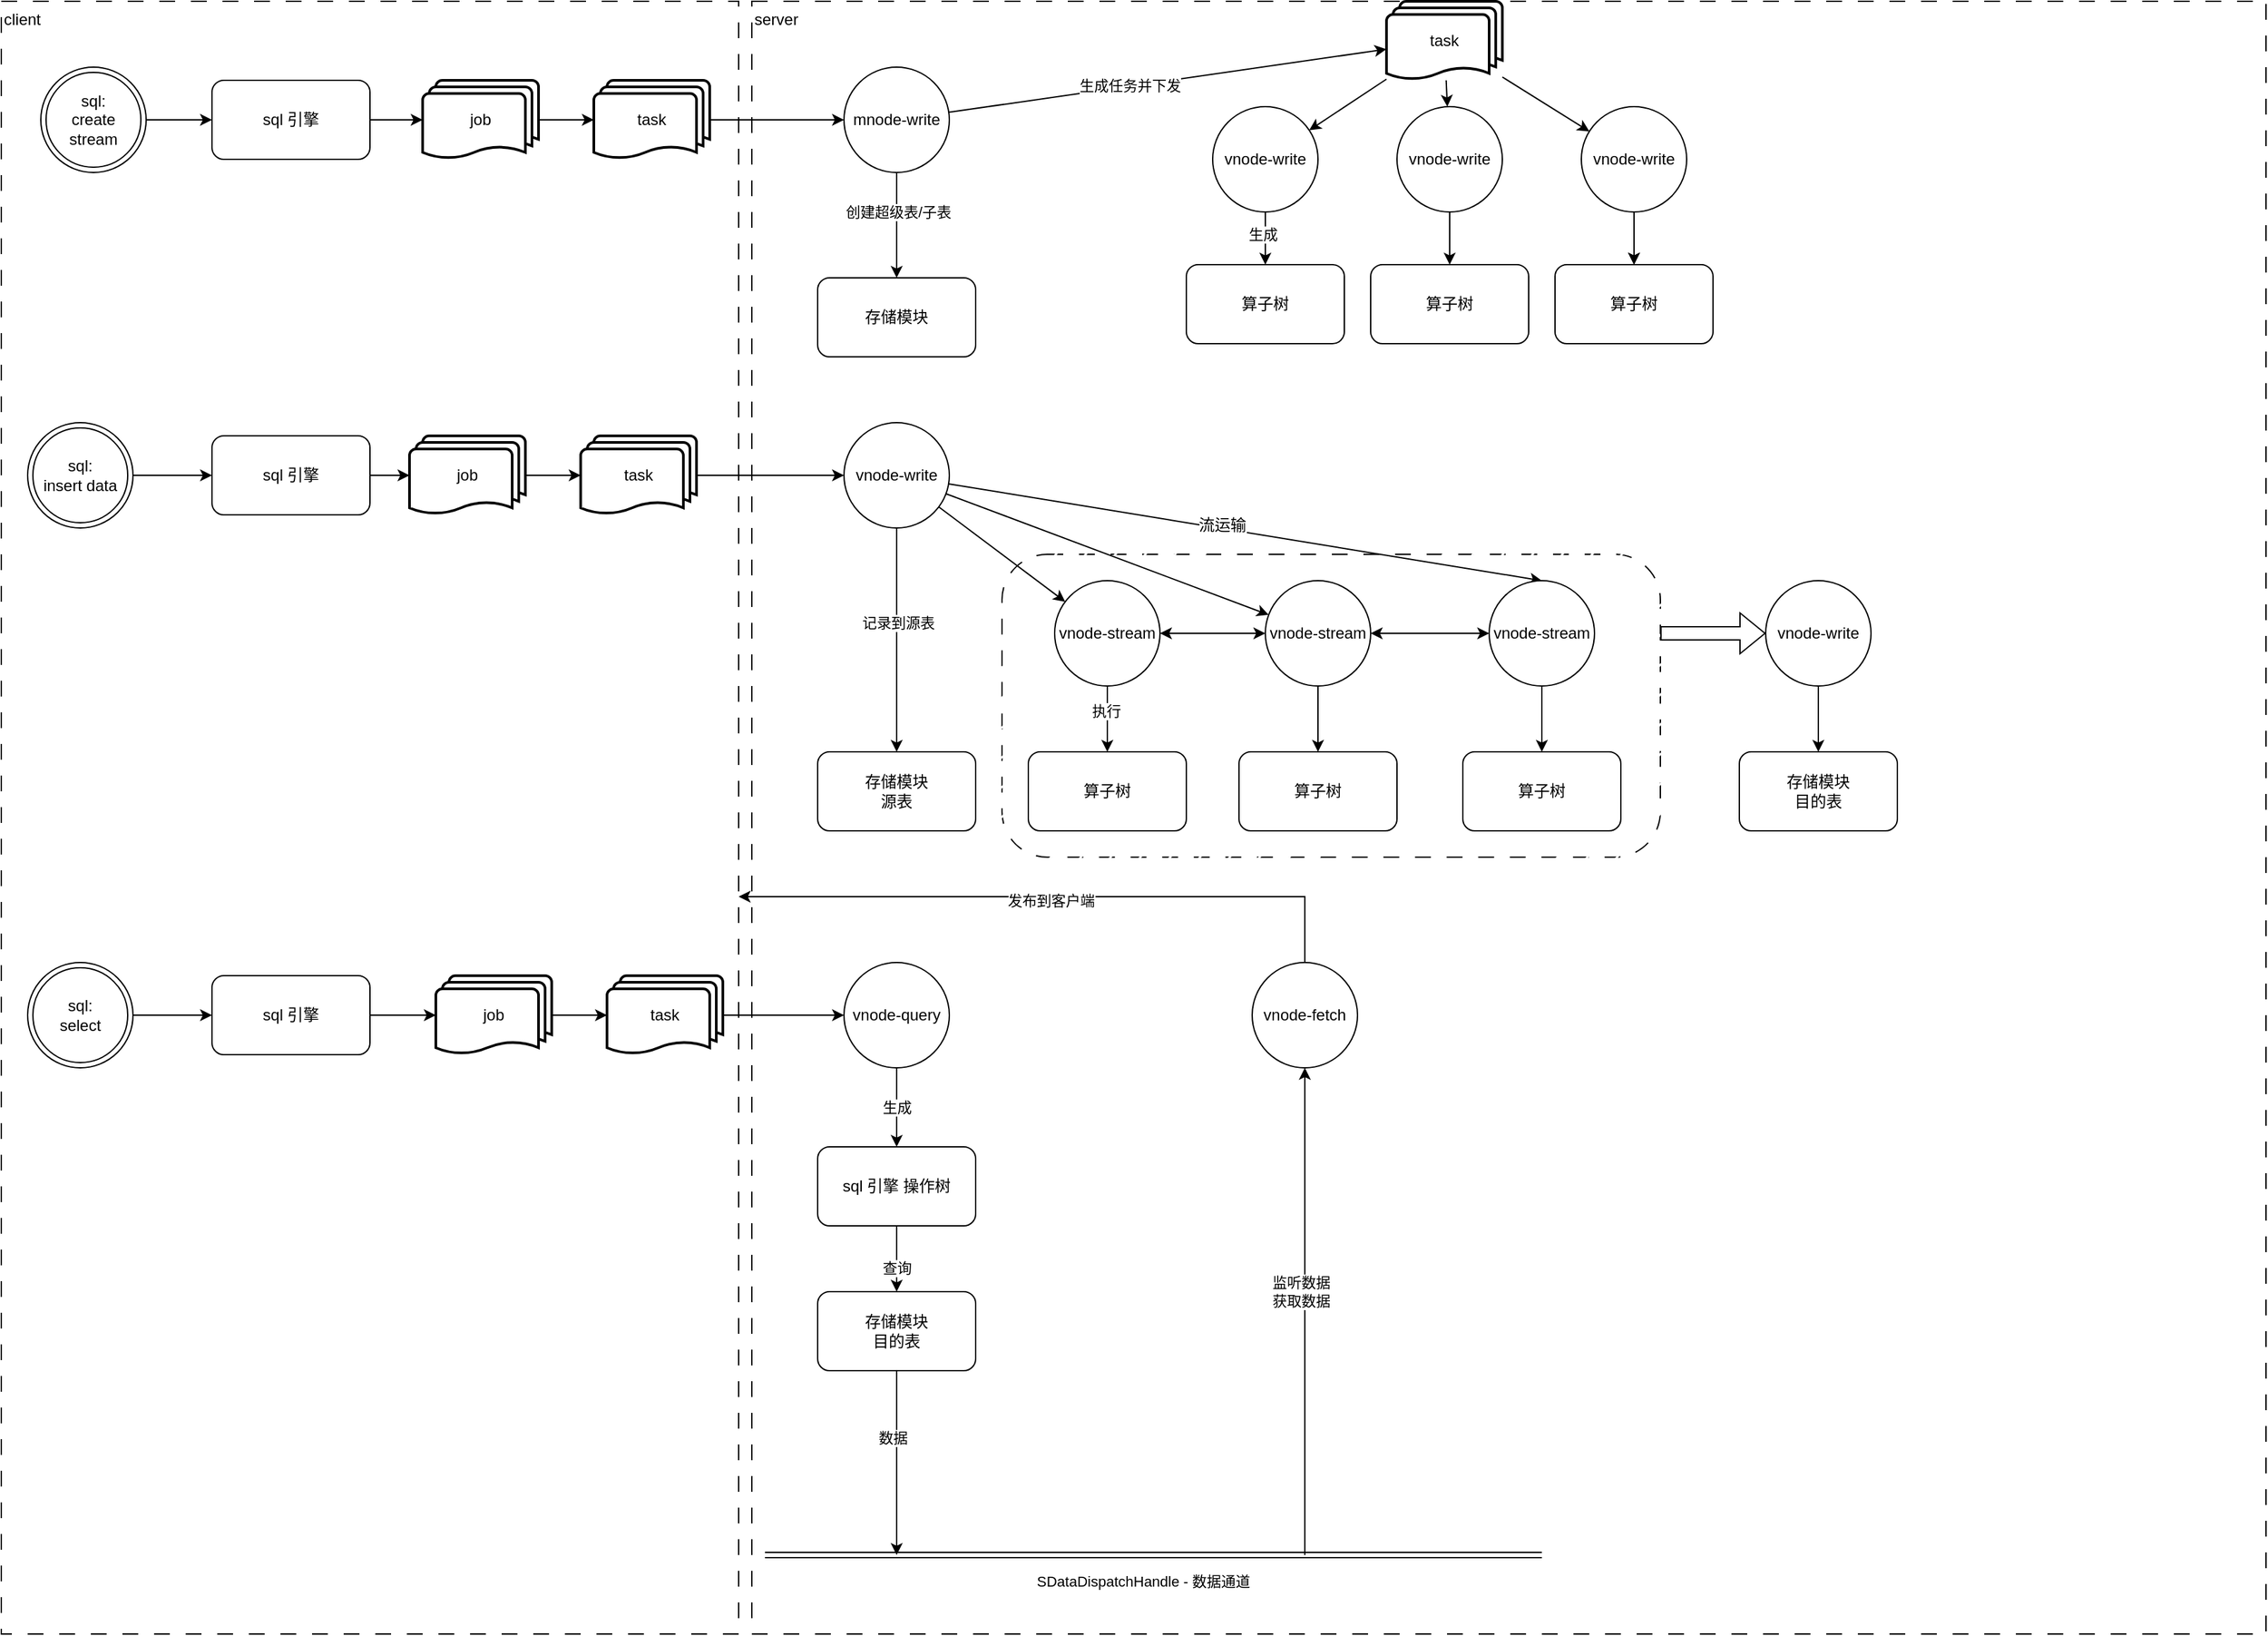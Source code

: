 <mxfile version="21.1.9" type="github">
  <diagram name="第 1 页" id="MjN6CYrhBv5qs3SlSTt-">
    <mxGraphModel dx="1434" dy="764" grid="1" gridSize="10" guides="1" tooltips="1" connect="1" arrows="1" fold="1" page="1" pageScale="1" pageWidth="850" pageHeight="1100" math="0" shadow="0">
      <root>
        <mxCell id="0" />
        <mxCell id="1" parent="0" />
        <mxCell id="YnKo6P0KNHIwrCsgrGaU-159" value="" style="rounded=1;whiteSpace=wrap;html=1;dashed=1;dashPattern=12 12;fillStyle=hatch;strokeColor=default;fontFamily=Helvetica;fontSize=12;fontColor=default;fillColor=default;" parent="1" vertex="1">
          <mxGeometry x="1480" y="460" width="500" height="230" as="geometry" />
        </mxCell>
        <mxCell id="YnKo6P0KNHIwrCsgrGaU-99" value="server" style="rounded=0;whiteSpace=wrap;html=1;dashed=1;dashPattern=12 12;fillStyle=hatch;align=left;verticalAlign=top;movable=0;resizable=0;rotatable=0;deletable=0;editable=0;locked=1;connectable=0;" parent="1" vertex="1">
          <mxGeometry x="1290" y="40" width="1150" height="1240" as="geometry" />
        </mxCell>
        <mxCell id="YnKo6P0KNHIwrCsgrGaU-98" value="&lt;div&gt;client&lt;br&gt;&lt;/div&gt;" style="rounded=0;whiteSpace=wrap;html=1;dashed=1;dashPattern=12 12;fillStyle=hatch;align=left;verticalAlign=top;movable=0;resizable=0;rotatable=0;deletable=0;editable=0;locked=1;connectable=0;" parent="1" vertex="1">
          <mxGeometry x="720" y="40" width="560" height="1240" as="geometry" />
        </mxCell>
        <mxCell id="YnKo6P0KNHIwrCsgrGaU-56" style="edgeStyle=orthogonalEdgeStyle;rounded=0;orthogonalLoop=1;jettySize=auto;html=1;exitX=1;exitY=0.5;exitDx=0;exitDy=0;" parent="1" source="YnKo6P0KNHIwrCsgrGaU-29" target="YnKo6P0KNHIwrCsgrGaU-33" edge="1">
          <mxGeometry relative="1" as="geometry" />
        </mxCell>
        <mxCell id="YnKo6P0KNHIwrCsgrGaU-29" value="sql:&lt;div&gt;create stream&lt;br&gt;&lt;/div&gt;" style="ellipse;shape=doubleEllipse;whiteSpace=wrap;html=1;aspect=fixed;" parent="1" vertex="1">
          <mxGeometry x="750" y="90" width="80" height="80" as="geometry" />
        </mxCell>
        <mxCell id="YnKo6P0KNHIwrCsgrGaU-32" value="算子树" style="rounded=1;whiteSpace=wrap;html=1;" parent="1" vertex="1">
          <mxGeometry x="1620" y="240" width="120" height="60" as="geometry" />
        </mxCell>
        <mxCell id="YnKo6P0KNHIwrCsgrGaU-163" style="edgeStyle=orthogonalEdgeStyle;rounded=0;orthogonalLoop=1;jettySize=auto;html=1;fontFamily=Helvetica;fontSize=12;fontColor=default;" parent="1" source="YnKo6P0KNHIwrCsgrGaU-33" target="YnKo6P0KNHIwrCsgrGaU-115" edge="1">
          <mxGeometry relative="1" as="geometry" />
        </mxCell>
        <mxCell id="YnKo6P0KNHIwrCsgrGaU-33" value="sql 引擎" style="rounded=1;whiteSpace=wrap;html=1;" parent="1" vertex="1">
          <mxGeometry x="880" y="100" width="120" height="60" as="geometry" />
        </mxCell>
        <mxCell id="YnKo6P0KNHIwrCsgrGaU-42" style="edgeStyle=orthogonalEdgeStyle;rounded=0;orthogonalLoop=1;jettySize=auto;html=1;" parent="1" source="YnKo6P0KNHIwrCsgrGaU-35" target="YnKo6P0KNHIwrCsgrGaU-32" edge="1">
          <mxGeometry relative="1" as="geometry" />
        </mxCell>
        <mxCell id="YnKo6P0KNHIwrCsgrGaU-43" value="生成" style="edgeLabel;html=1;align=center;verticalAlign=middle;resizable=0;points=[];" parent="YnKo6P0KNHIwrCsgrGaU-42" vertex="1" connectable="0">
          <mxGeometry x="-0.146" y="-2" relative="1" as="geometry">
            <mxPoint as="offset" />
          </mxGeometry>
        </mxCell>
        <mxCell id="YnKo6P0KNHIwrCsgrGaU-35" value="vnode-write" style="ellipse;whiteSpace=wrap;html=1;aspect=fixed;" parent="1" vertex="1">
          <mxGeometry x="1640" y="120" width="80" height="80" as="geometry" />
        </mxCell>
        <mxCell id="YnKo6P0KNHIwrCsgrGaU-69" style="edgeStyle=orthogonalEdgeStyle;rounded=0;orthogonalLoop=1;jettySize=auto;html=1;" parent="1" source="YnKo6P0KNHIwrCsgrGaU-36" target="YnKo6P0KNHIwrCsgrGaU-58" edge="1">
          <mxGeometry relative="1" as="geometry" />
        </mxCell>
        <mxCell id="YnKo6P0KNHIwrCsgrGaU-36" value="&lt;div&gt;sql:&lt;/div&gt;&lt;div&gt;insert data&lt;/div&gt;" style="ellipse;shape=doubleEllipse;whiteSpace=wrap;html=1;aspect=fixed;" parent="1" vertex="1">
          <mxGeometry x="740" y="360" width="80" height="80" as="geometry" />
        </mxCell>
        <mxCell id="YnKo6P0KNHIwrCsgrGaU-72" style="edgeStyle=orthogonalEdgeStyle;rounded=0;orthogonalLoop=1;jettySize=auto;html=1;" parent="1" source="YnKo6P0KNHIwrCsgrGaU-37" target="YnKo6P0KNHIwrCsgrGaU-71" edge="1">
          <mxGeometry relative="1" as="geometry" />
        </mxCell>
        <mxCell id="YnKo6P0KNHIwrCsgrGaU-37" value="&lt;div&gt;sql:&lt;/div&gt;&lt;div&gt;select&lt;/div&gt;" style="ellipse;shape=doubleEllipse;whiteSpace=wrap;html=1;aspect=fixed;" parent="1" vertex="1">
          <mxGeometry x="740" y="770" width="80" height="80" as="geometry" />
        </mxCell>
        <mxCell id="YnKo6P0KNHIwrCsgrGaU-39" style="rounded=0;orthogonalLoop=1;jettySize=auto;html=1;" parent="1" source="YnKo6P0KNHIwrCsgrGaU-38" target="YnKo6P0KNHIwrCsgrGaU-132" edge="1">
          <mxGeometry relative="1" as="geometry">
            <mxPoint x="1444" y="150" as="targetPoint" />
          </mxGeometry>
        </mxCell>
        <mxCell id="YnKo6P0KNHIwrCsgrGaU-40" value="生成任务并下发" style="edgeLabel;html=1;align=center;verticalAlign=middle;resizable=0;points=[];" parent="YnKo6P0KNHIwrCsgrGaU-39" vertex="1" connectable="0">
          <mxGeometry x="-0.176" y="1" relative="1" as="geometry">
            <mxPoint as="offset" />
          </mxGeometry>
        </mxCell>
        <mxCell id="YnKo6P0KNHIwrCsgrGaU-45" style="edgeStyle=orthogonalEdgeStyle;rounded=0;orthogonalLoop=1;jettySize=auto;html=1;" parent="1" source="YnKo6P0KNHIwrCsgrGaU-38" target="YnKo6P0KNHIwrCsgrGaU-112" edge="1">
          <mxGeometry relative="1" as="geometry">
            <mxPoint x="1400" y="250" as="targetPoint" />
          </mxGeometry>
        </mxCell>
        <mxCell id="YnKo6P0KNHIwrCsgrGaU-46" value="创建超级表/子表" style="edgeLabel;html=1;align=center;verticalAlign=middle;resizable=0;points=[];" parent="YnKo6P0KNHIwrCsgrGaU-45" vertex="1" connectable="0">
          <mxGeometry x="-0.26" y="1" relative="1" as="geometry">
            <mxPoint as="offset" />
          </mxGeometry>
        </mxCell>
        <mxCell id="YnKo6P0KNHIwrCsgrGaU-38" value="mnode-write" style="ellipse;whiteSpace=wrap;html=1;aspect=fixed;" parent="1" vertex="1">
          <mxGeometry x="1360" y="90" width="80" height="80" as="geometry" />
        </mxCell>
        <mxCell id="YnKo6P0KNHIwrCsgrGaU-60" style="edgeStyle=orthogonalEdgeStyle;rounded=0;orthogonalLoop=1;jettySize=auto;html=1;" parent="1" source="YnKo6P0KNHIwrCsgrGaU-55" target="YnKo6P0KNHIwrCsgrGaU-101" edge="1">
          <mxGeometry relative="1" as="geometry">
            <mxPoint x="1400" y="540" as="targetPoint" />
          </mxGeometry>
        </mxCell>
        <mxCell id="YnKo6P0KNHIwrCsgrGaU-61" value="记录到源表" style="edgeLabel;html=1;align=center;verticalAlign=middle;resizable=0;points=[];" parent="YnKo6P0KNHIwrCsgrGaU-60" vertex="1" connectable="0">
          <mxGeometry x="-0.16" y="1" relative="1" as="geometry">
            <mxPoint as="offset" />
          </mxGeometry>
        </mxCell>
        <mxCell id="YnKo6P0KNHIwrCsgrGaU-155" style="rounded=0;orthogonalLoop=1;jettySize=auto;html=1;fontFamily=Helvetica;fontSize=12;fontColor=default;" parent="1" source="YnKo6P0KNHIwrCsgrGaU-55" target="YnKo6P0KNHIwrCsgrGaU-138" edge="1">
          <mxGeometry relative="1" as="geometry" />
        </mxCell>
        <mxCell id="YnKo6P0KNHIwrCsgrGaU-156" style="rounded=0;orthogonalLoop=1;jettySize=auto;html=1;fontFamily=Helvetica;fontSize=12;fontColor=default;entryX=0.5;entryY=0;entryDx=0;entryDy=0;" parent="1" source="YnKo6P0KNHIwrCsgrGaU-55" target="YnKo6P0KNHIwrCsgrGaU-141" edge="1">
          <mxGeometry relative="1" as="geometry" />
        </mxCell>
        <mxCell id="YnKo6P0KNHIwrCsgrGaU-158" value="流运输" style="edgeLabel;html=1;align=center;verticalAlign=middle;resizable=0;points=[];fontSize=12;fontFamily=Helvetica;fontColor=default;" parent="YnKo6P0KNHIwrCsgrGaU-156" vertex="1" connectable="0">
          <mxGeometry x="-0.081" y="3" relative="1" as="geometry">
            <mxPoint as="offset" />
          </mxGeometry>
        </mxCell>
        <mxCell id="YnKo6P0KNHIwrCsgrGaU-157" style="rounded=0;orthogonalLoop=1;jettySize=auto;html=1;fontFamily=Helvetica;fontSize=12;fontColor=default;" parent="1" source="YnKo6P0KNHIwrCsgrGaU-55" target="YnKo6P0KNHIwrCsgrGaU-140" edge="1">
          <mxGeometry relative="1" as="geometry" />
        </mxCell>
        <mxCell id="YnKo6P0KNHIwrCsgrGaU-55" value="vnode-write" style="ellipse;whiteSpace=wrap;html=1;aspect=fixed;" parent="1" vertex="1">
          <mxGeometry x="1360" y="360" width="80" height="80" as="geometry" />
        </mxCell>
        <mxCell id="YnKo6P0KNHIwrCsgrGaU-166" value="" style="edgeStyle=orthogonalEdgeStyle;rounded=0;orthogonalLoop=1;jettySize=auto;html=1;fontFamily=Helvetica;fontSize=12;fontColor=default;" parent="1" source="YnKo6P0KNHIwrCsgrGaU-58" target="YnKo6P0KNHIwrCsgrGaU-119" edge="1">
          <mxGeometry relative="1" as="geometry" />
        </mxCell>
        <mxCell id="YnKo6P0KNHIwrCsgrGaU-58" value="sql 引擎" style="rounded=1;whiteSpace=wrap;html=1;" parent="1" vertex="1">
          <mxGeometry x="880" y="370" width="120" height="60" as="geometry" />
        </mxCell>
        <mxCell id="YnKo6P0KNHIwrCsgrGaU-149" style="edgeStyle=orthogonalEdgeStyle;rounded=0;orthogonalLoop=1;jettySize=auto;html=1;fontFamily=Helvetica;fontSize=12;fontColor=default;" parent="1" source="YnKo6P0KNHIwrCsgrGaU-63" target="YnKo6P0KNHIwrCsgrGaU-102" edge="1">
          <mxGeometry relative="1" as="geometry" />
        </mxCell>
        <mxCell id="YnKo6P0KNHIwrCsgrGaU-63" value="vnode-write" style="ellipse;whiteSpace=wrap;html=1;aspect=fixed;" parent="1" vertex="1">
          <mxGeometry x="2060" y="480" width="80" height="80" as="geometry" />
        </mxCell>
        <mxCell id="YnKo6P0KNHIwrCsgrGaU-65" value="算子树" style="rounded=1;whiteSpace=wrap;html=1;" parent="1" vertex="1">
          <mxGeometry x="1660" y="610" width="120" height="60" as="geometry" />
        </mxCell>
        <mxCell id="YnKo6P0KNHIwrCsgrGaU-169" style="edgeStyle=orthogonalEdgeStyle;rounded=0;orthogonalLoop=1;jettySize=auto;html=1;fontFamily=Helvetica;fontSize=12;fontColor=default;" parent="1" source="YnKo6P0KNHIwrCsgrGaU-71" target="YnKo6P0KNHIwrCsgrGaU-121" edge="1">
          <mxGeometry relative="1" as="geometry">
            <mxPoint x="1040" y="810" as="targetPoint" />
          </mxGeometry>
        </mxCell>
        <mxCell id="YnKo6P0KNHIwrCsgrGaU-71" value="sql 引擎" style="rounded=1;whiteSpace=wrap;html=1;" parent="1" vertex="1">
          <mxGeometry x="880" y="780" width="120" height="60" as="geometry" />
        </mxCell>
        <mxCell id="YnKo6P0KNHIwrCsgrGaU-76" style="edgeStyle=orthogonalEdgeStyle;rounded=0;orthogonalLoop=1;jettySize=auto;html=1;" parent="1" source="YnKo6P0KNHIwrCsgrGaU-73" target="YnKo6P0KNHIwrCsgrGaU-75" edge="1">
          <mxGeometry relative="1" as="geometry" />
        </mxCell>
        <mxCell id="YnKo6P0KNHIwrCsgrGaU-77" value="生成" style="edgeLabel;html=1;align=center;verticalAlign=middle;resizable=0;points=[];" parent="YnKo6P0KNHIwrCsgrGaU-76" vertex="1" connectable="0">
          <mxGeometry x="-0.244" y="-3" relative="1" as="geometry">
            <mxPoint x="3" y="7" as="offset" />
          </mxGeometry>
        </mxCell>
        <mxCell id="YnKo6P0KNHIwrCsgrGaU-73" value="vnode-query" style="ellipse;whiteSpace=wrap;html=1;aspect=fixed;" parent="1" vertex="1">
          <mxGeometry x="1360" y="770" width="80" height="80" as="geometry" />
        </mxCell>
        <mxCell id="YnKo6P0KNHIwrCsgrGaU-81" style="edgeStyle=orthogonalEdgeStyle;rounded=0;orthogonalLoop=1;jettySize=auto;html=1;" parent="1" source="YnKo6P0KNHIwrCsgrGaU-75" target="YnKo6P0KNHIwrCsgrGaU-104" edge="1">
          <mxGeometry relative="1" as="geometry">
            <mxPoint x="1370" y="1120" as="targetPoint" />
          </mxGeometry>
        </mxCell>
        <mxCell id="YnKo6P0KNHIwrCsgrGaU-82" value="查询" style="edgeLabel;html=1;align=center;verticalAlign=middle;resizable=0;points=[];" parent="YnKo6P0KNHIwrCsgrGaU-81" vertex="1" connectable="0">
          <mxGeometry x="-0.28" y="-2" relative="1" as="geometry">
            <mxPoint x="2" y="14" as="offset" />
          </mxGeometry>
        </mxCell>
        <mxCell id="YnKo6P0KNHIwrCsgrGaU-75" value="sql 引擎 操作树" style="rounded=1;whiteSpace=wrap;html=1;" parent="1" vertex="1">
          <mxGeometry x="1340" y="910" width="120" height="60" as="geometry" />
        </mxCell>
        <mxCell id="YnKo6P0KNHIwrCsgrGaU-88" style="edgeStyle=orthogonalEdgeStyle;rounded=0;orthogonalLoop=1;jettySize=auto;html=1;" parent="1" source="YnKo6P0KNHIwrCsgrGaU-104" edge="1">
          <mxGeometry relative="1" as="geometry">
            <mxPoint x="1400" y="1220" as="targetPoint" />
            <mxPoint x="1370" y="1180" as="sourcePoint" />
          </mxGeometry>
        </mxCell>
        <mxCell id="YnKo6P0KNHIwrCsgrGaU-89" value="数据" style="edgeLabel;html=1;align=center;verticalAlign=middle;resizable=0;points=[];" parent="YnKo6P0KNHIwrCsgrGaU-88" vertex="1" connectable="0">
          <mxGeometry x="-0.28" y="-3" relative="1" as="geometry">
            <mxPoint as="offset" />
          </mxGeometry>
        </mxCell>
        <mxCell id="YnKo6P0KNHIwrCsgrGaU-110" style="edgeStyle=orthogonalEdgeStyle;rounded=0;orthogonalLoop=1;jettySize=auto;html=1;" parent="1" source="YnKo6P0KNHIwrCsgrGaU-83" edge="1">
          <mxGeometry relative="1" as="geometry">
            <mxPoint x="1280" y="720" as="targetPoint" />
            <Array as="points">
              <mxPoint x="1710" y="720" />
              <mxPoint x="1282" y="720" />
            </Array>
          </mxGeometry>
        </mxCell>
        <mxCell id="YnKo6P0KNHIwrCsgrGaU-111" value="发布到客户端" style="edgeLabel;html=1;align=center;verticalAlign=middle;resizable=0;points=[];" parent="YnKo6P0KNHIwrCsgrGaU-110" vertex="1" connectable="0">
          <mxGeometry x="0.014" y="3" relative="1" as="geometry">
            <mxPoint as="offset" />
          </mxGeometry>
        </mxCell>
        <mxCell id="YnKo6P0KNHIwrCsgrGaU-83" value="vnode-fetch" style="ellipse;whiteSpace=wrap;html=1;aspect=fixed;" parent="1" vertex="1">
          <mxGeometry x="1670" y="770" width="80" height="80" as="geometry" />
        </mxCell>
        <mxCell id="YnKo6P0KNHIwrCsgrGaU-85" value="" style="shape=link;html=1;rounded=0;" parent="1" edge="1">
          <mxGeometry width="100" relative="1" as="geometry">
            <mxPoint x="1300" y="1220" as="sourcePoint" />
            <mxPoint x="1890" y="1220" as="targetPoint" />
          </mxGeometry>
        </mxCell>
        <mxCell id="YnKo6P0KNHIwrCsgrGaU-86" value="SDataDispatchHandle - 数据通道" style="edgeLabel;html=1;align=center;verticalAlign=middle;resizable=0;points=[];" parent="YnKo6P0KNHIwrCsgrGaU-85" vertex="1" connectable="0">
          <mxGeometry x="-0.066" y="-2" relative="1" as="geometry">
            <mxPoint x="11" y="18" as="offset" />
          </mxGeometry>
        </mxCell>
        <mxCell id="YnKo6P0KNHIwrCsgrGaU-93" value="" style="endArrow=classic;html=1;rounded=0;" parent="1" target="YnKo6P0KNHIwrCsgrGaU-83" edge="1">
          <mxGeometry width="50" height="50" relative="1" as="geometry">
            <mxPoint x="1710" y="1220" as="sourcePoint" />
            <mxPoint x="1830" y="1200" as="targetPoint" />
          </mxGeometry>
        </mxCell>
        <mxCell id="YnKo6P0KNHIwrCsgrGaU-94" value="&lt;div&gt;监听数据&lt;/div&gt;&lt;div&gt;获取数据&lt;br&gt;&lt;/div&gt;" style="edgeLabel;html=1;align=center;verticalAlign=middle;resizable=0;points=[];" parent="YnKo6P0KNHIwrCsgrGaU-93" vertex="1" connectable="0">
          <mxGeometry x="0.083" y="3" relative="1" as="geometry">
            <mxPoint as="offset" />
          </mxGeometry>
        </mxCell>
        <mxCell id="YnKo6P0KNHIwrCsgrGaU-101" value="&lt;div&gt;存储模块&lt;/div&gt;&lt;div&gt;源表&lt;br&gt;&lt;/div&gt;" style="rounded=1;whiteSpace=wrap;html=1;" parent="1" vertex="1">
          <mxGeometry x="1340" y="610" width="120" height="60" as="geometry" />
        </mxCell>
        <mxCell id="YnKo6P0KNHIwrCsgrGaU-102" value="&lt;div&gt;存储模块&lt;/div&gt;&lt;div&gt;目的表&lt;br&gt;&lt;/div&gt;" style="rounded=1;whiteSpace=wrap;html=1;" parent="1" vertex="1">
          <mxGeometry x="2040" y="610" width="120" height="60" as="geometry" />
        </mxCell>
        <mxCell id="YnKo6P0KNHIwrCsgrGaU-104" value="&lt;div&gt;存储模块&lt;/div&gt;&lt;div&gt;目的表&lt;br&gt;&lt;/div&gt;" style="rounded=1;whiteSpace=wrap;html=1;" parent="1" vertex="1">
          <mxGeometry x="1340" y="1020" width="120" height="60" as="geometry" />
        </mxCell>
        <mxCell id="YnKo6P0KNHIwrCsgrGaU-112" value="&lt;div&gt;存储模块&lt;/div&gt;" style="rounded=1;whiteSpace=wrap;html=1;" parent="1" vertex="1">
          <mxGeometry x="1340" y="250" width="120" height="60" as="geometry" />
        </mxCell>
        <mxCell id="YnKo6P0KNHIwrCsgrGaU-164" style="edgeStyle=orthogonalEdgeStyle;rounded=0;orthogonalLoop=1;jettySize=auto;html=1;fontFamily=Helvetica;fontSize=12;fontColor=default;" parent="1" source="YnKo6P0KNHIwrCsgrGaU-115" target="YnKo6P0KNHIwrCsgrGaU-116" edge="1">
          <mxGeometry relative="1" as="geometry" />
        </mxCell>
        <mxCell id="YnKo6P0KNHIwrCsgrGaU-115" value="job" style="strokeWidth=2;html=1;shape=mxgraph.flowchart.multi-document;whiteSpace=wrap;" parent="1" vertex="1">
          <mxGeometry x="1040" y="100" width="88" height="60" as="geometry" />
        </mxCell>
        <mxCell id="YnKo6P0KNHIwrCsgrGaU-165" style="edgeStyle=orthogonalEdgeStyle;rounded=0;orthogonalLoop=1;jettySize=auto;html=1;fontFamily=Helvetica;fontSize=12;fontColor=default;" parent="1" source="YnKo6P0KNHIwrCsgrGaU-116" target="YnKo6P0KNHIwrCsgrGaU-38" edge="1">
          <mxGeometry relative="1" as="geometry" />
        </mxCell>
        <mxCell id="YnKo6P0KNHIwrCsgrGaU-116" value="task" style="strokeWidth=2;html=1;shape=mxgraph.flowchart.multi-document;whiteSpace=wrap;" parent="1" vertex="1">
          <mxGeometry x="1170" y="100" width="88" height="60" as="geometry" />
        </mxCell>
        <mxCell id="YnKo6P0KNHIwrCsgrGaU-167" style="edgeStyle=orthogonalEdgeStyle;rounded=0;orthogonalLoop=1;jettySize=auto;html=1;fontFamily=Helvetica;fontSize=12;fontColor=default;" parent="1" source="YnKo6P0KNHIwrCsgrGaU-119" target="YnKo6P0KNHIwrCsgrGaU-120" edge="1">
          <mxGeometry relative="1" as="geometry" />
        </mxCell>
        <mxCell id="YnKo6P0KNHIwrCsgrGaU-119" value="job" style="strokeWidth=2;html=1;shape=mxgraph.flowchart.multi-document;whiteSpace=wrap;" parent="1" vertex="1">
          <mxGeometry x="1030" y="370" width="88" height="60" as="geometry" />
        </mxCell>
        <mxCell id="YnKo6P0KNHIwrCsgrGaU-168" style="edgeStyle=orthogonalEdgeStyle;rounded=0;orthogonalLoop=1;jettySize=auto;html=1;fontFamily=Helvetica;fontSize=12;fontColor=default;" parent="1" source="YnKo6P0KNHIwrCsgrGaU-120" target="YnKo6P0KNHIwrCsgrGaU-55" edge="1">
          <mxGeometry relative="1" as="geometry" />
        </mxCell>
        <mxCell id="YnKo6P0KNHIwrCsgrGaU-120" value="task" style="strokeWidth=2;html=1;shape=mxgraph.flowchart.multi-document;whiteSpace=wrap;" parent="1" vertex="1">
          <mxGeometry x="1160" y="370" width="88" height="60" as="geometry" />
        </mxCell>
        <mxCell id="YnKo6P0KNHIwrCsgrGaU-171" style="edgeStyle=orthogonalEdgeStyle;rounded=0;orthogonalLoop=1;jettySize=auto;html=1;fontFamily=Helvetica;fontSize=12;fontColor=default;" parent="1" source="YnKo6P0KNHIwrCsgrGaU-121" target="YnKo6P0KNHIwrCsgrGaU-122" edge="1">
          <mxGeometry relative="1" as="geometry" />
        </mxCell>
        <mxCell id="YnKo6P0KNHIwrCsgrGaU-121" value="job" style="strokeWidth=2;html=1;shape=mxgraph.flowchart.multi-document;whiteSpace=wrap;" parent="1" vertex="1">
          <mxGeometry x="1050" y="780" width="88" height="60" as="geometry" />
        </mxCell>
        <mxCell id="YnKo6P0KNHIwrCsgrGaU-172" style="edgeStyle=orthogonalEdgeStyle;rounded=0;orthogonalLoop=1;jettySize=auto;html=1;fontFamily=Helvetica;fontSize=12;fontColor=default;" parent="1" source="YnKo6P0KNHIwrCsgrGaU-122" target="YnKo6P0KNHIwrCsgrGaU-73" edge="1">
          <mxGeometry relative="1" as="geometry" />
        </mxCell>
        <mxCell id="YnKo6P0KNHIwrCsgrGaU-122" value="task" style="strokeWidth=2;html=1;shape=mxgraph.flowchart.multi-document;whiteSpace=wrap;" parent="1" vertex="1">
          <mxGeometry x="1180" y="780" width="88" height="60" as="geometry" />
        </mxCell>
        <mxCell id="YnKo6P0KNHIwrCsgrGaU-136" style="edgeStyle=orthogonalEdgeStyle;rounded=0;orthogonalLoop=1;jettySize=auto;html=1;exitX=0.5;exitY=1;exitDx=0;exitDy=0;fontFamily=Helvetica;fontSize=12;fontColor=default;" parent="1" source="YnKo6P0KNHIwrCsgrGaU-125" target="YnKo6P0KNHIwrCsgrGaU-126" edge="1">
          <mxGeometry relative="1" as="geometry" />
        </mxCell>
        <mxCell id="YnKo6P0KNHIwrCsgrGaU-125" value="vnode-write" style="ellipse;whiteSpace=wrap;html=1;aspect=fixed;" parent="1" vertex="1">
          <mxGeometry x="1780" y="120" width="80" height="80" as="geometry" />
        </mxCell>
        <mxCell id="YnKo6P0KNHIwrCsgrGaU-126" value="算子树" style="rounded=1;whiteSpace=wrap;html=1;" parent="1" vertex="1">
          <mxGeometry x="1760" y="240" width="120" height="60" as="geometry" />
        </mxCell>
        <mxCell id="YnKo6P0KNHIwrCsgrGaU-137" style="edgeStyle=orthogonalEdgeStyle;rounded=0;orthogonalLoop=1;jettySize=auto;html=1;exitX=0.5;exitY=1;exitDx=0;exitDy=0;fontFamily=Helvetica;fontSize=12;fontColor=default;" parent="1" source="YnKo6P0KNHIwrCsgrGaU-127" target="YnKo6P0KNHIwrCsgrGaU-128" edge="1">
          <mxGeometry relative="1" as="geometry" />
        </mxCell>
        <mxCell id="YnKo6P0KNHIwrCsgrGaU-154" value="" style="edgeStyle=orthogonalEdgeStyle;rounded=0;orthogonalLoop=1;jettySize=auto;html=1;fontFamily=Helvetica;fontSize=12;fontColor=default;" parent="1" source="YnKo6P0KNHIwrCsgrGaU-127" target="YnKo6P0KNHIwrCsgrGaU-128" edge="1">
          <mxGeometry relative="1" as="geometry" />
        </mxCell>
        <mxCell id="YnKo6P0KNHIwrCsgrGaU-127" value="vnode-write" style="ellipse;whiteSpace=wrap;html=1;aspect=fixed;" parent="1" vertex="1">
          <mxGeometry x="1920" y="120" width="80" height="80" as="geometry" />
        </mxCell>
        <mxCell id="YnKo6P0KNHIwrCsgrGaU-128" value="算子树" style="rounded=1;whiteSpace=wrap;html=1;" parent="1" vertex="1">
          <mxGeometry x="1900" y="240" width="120" height="60" as="geometry" />
        </mxCell>
        <mxCell id="YnKo6P0KNHIwrCsgrGaU-133" style="rounded=0;orthogonalLoop=1;jettySize=auto;html=1;fontFamily=Helvetica;fontSize=12;fontColor=default;" parent="1" source="YnKo6P0KNHIwrCsgrGaU-132" target="YnKo6P0KNHIwrCsgrGaU-35" edge="1">
          <mxGeometry relative="1" as="geometry" />
        </mxCell>
        <mxCell id="YnKo6P0KNHIwrCsgrGaU-134" style="rounded=0;orthogonalLoop=1;jettySize=auto;html=1;fontFamily=Helvetica;fontSize=12;fontColor=default;" parent="1" source="YnKo6P0KNHIwrCsgrGaU-132" target="YnKo6P0KNHIwrCsgrGaU-125" edge="1">
          <mxGeometry relative="1" as="geometry" />
        </mxCell>
        <mxCell id="YnKo6P0KNHIwrCsgrGaU-135" style="rounded=0;orthogonalLoop=1;jettySize=auto;html=1;fontFamily=Helvetica;fontSize=12;fontColor=default;" parent="1" source="YnKo6P0KNHIwrCsgrGaU-132" target="YnKo6P0KNHIwrCsgrGaU-127" edge="1">
          <mxGeometry relative="1" as="geometry" />
        </mxCell>
        <mxCell id="YnKo6P0KNHIwrCsgrGaU-132" value="task" style="strokeWidth=2;html=1;shape=mxgraph.flowchart.multi-document;whiteSpace=wrap;" parent="1" vertex="1">
          <mxGeometry x="1772" y="40" width="88" height="60" as="geometry" />
        </mxCell>
        <mxCell id="YnKo6P0KNHIwrCsgrGaU-148" style="edgeStyle=orthogonalEdgeStyle;rounded=0;orthogonalLoop=1;jettySize=auto;html=1;fontFamily=Helvetica;fontSize=12;fontColor=default;" parent="1" source="YnKo6P0KNHIwrCsgrGaU-138" target="YnKo6P0KNHIwrCsgrGaU-139" edge="1">
          <mxGeometry relative="1" as="geometry">
            <Array as="points">
              <mxPoint x="1560" y="580" />
              <mxPoint x="1560" y="580" />
            </Array>
          </mxGeometry>
        </mxCell>
        <mxCell id="FBb_fVMx-XQToJEon8xr-3" value="执行" style="edgeLabel;html=1;align=center;verticalAlign=middle;resizable=0;points=[];" vertex="1" connectable="0" parent="YnKo6P0KNHIwrCsgrGaU-148">
          <mxGeometry x="-0.26" y="-1" relative="1" as="geometry">
            <mxPoint as="offset" />
          </mxGeometry>
        </mxCell>
        <mxCell id="YnKo6P0KNHIwrCsgrGaU-138" value="vnode-stream" style="ellipse;whiteSpace=wrap;html=1;aspect=fixed;" parent="1" vertex="1">
          <mxGeometry x="1520" y="480" width="80" height="80" as="geometry" />
        </mxCell>
        <mxCell id="YnKo6P0KNHIwrCsgrGaU-139" value="算子树" style="rounded=1;whiteSpace=wrap;html=1;" parent="1" vertex="1">
          <mxGeometry x="1500" y="610" width="120" height="60" as="geometry" />
        </mxCell>
        <mxCell id="YnKo6P0KNHIwrCsgrGaU-147" style="edgeStyle=orthogonalEdgeStyle;rounded=0;orthogonalLoop=1;jettySize=auto;html=1;fontFamily=Helvetica;fontSize=12;fontColor=default;" parent="1" source="YnKo6P0KNHIwrCsgrGaU-140" target="YnKo6P0KNHIwrCsgrGaU-65" edge="1">
          <mxGeometry relative="1" as="geometry" />
        </mxCell>
        <mxCell id="YnKo6P0KNHIwrCsgrGaU-140" value="vnode-stream" style="ellipse;whiteSpace=wrap;html=1;aspect=fixed;" parent="1" vertex="1">
          <mxGeometry x="1680" y="480" width="80" height="80" as="geometry" />
        </mxCell>
        <mxCell id="YnKo6P0KNHIwrCsgrGaU-146" style="edgeStyle=orthogonalEdgeStyle;rounded=0;orthogonalLoop=1;jettySize=auto;html=1;fontFamily=Helvetica;fontSize=12;fontColor=default;" parent="1" source="YnKo6P0KNHIwrCsgrGaU-141" target="YnKo6P0KNHIwrCsgrGaU-145" edge="1">
          <mxGeometry relative="1" as="geometry" />
        </mxCell>
        <mxCell id="YnKo6P0KNHIwrCsgrGaU-141" value="vnode-stream" style="ellipse;whiteSpace=wrap;html=1;aspect=fixed;" parent="1" vertex="1">
          <mxGeometry x="1850" y="480" width="80" height="80" as="geometry" />
        </mxCell>
        <mxCell id="YnKo6P0KNHIwrCsgrGaU-145" value="算子树" style="rounded=1;whiteSpace=wrap;html=1;" parent="1" vertex="1">
          <mxGeometry x="1830" y="610" width="120" height="60" as="geometry" />
        </mxCell>
        <mxCell id="YnKo6P0KNHIwrCsgrGaU-152" value="" style="shape=flexArrow;endArrow=classic;html=1;rounded=0;fontFamily=Helvetica;fontSize=12;fontColor=default;" parent="1" target="YnKo6P0KNHIwrCsgrGaU-63" edge="1">
          <mxGeometry width="50" height="50" relative="1" as="geometry">
            <mxPoint x="1980" y="520" as="sourcePoint" />
            <mxPoint x="2010" y="470" as="targetPoint" />
          </mxGeometry>
        </mxCell>
        <mxCell id="YnKo6P0KNHIwrCsgrGaU-160" value="" style="endArrow=classic;startArrow=classic;html=1;rounded=0;fontFamily=Helvetica;fontSize=12;fontColor=default;" parent="1" source="YnKo6P0KNHIwrCsgrGaU-138" target="YnKo6P0KNHIwrCsgrGaU-140" edge="1">
          <mxGeometry width="50" height="50" relative="1" as="geometry">
            <mxPoint x="1620" y="610" as="sourcePoint" />
            <mxPoint x="1670" y="560" as="targetPoint" />
          </mxGeometry>
        </mxCell>
        <mxCell id="YnKo6P0KNHIwrCsgrGaU-161" value="" style="endArrow=classic;startArrow=classic;html=1;rounded=0;fontFamily=Helvetica;fontSize=12;fontColor=default;" parent="1" source="YnKo6P0KNHIwrCsgrGaU-140" target="YnKo6P0KNHIwrCsgrGaU-141" edge="1">
          <mxGeometry width="50" height="50" relative="1" as="geometry">
            <mxPoint x="1780" y="550" as="sourcePoint" />
            <mxPoint x="1830" y="500" as="targetPoint" />
          </mxGeometry>
        </mxCell>
      </root>
    </mxGraphModel>
  </diagram>
</mxfile>
